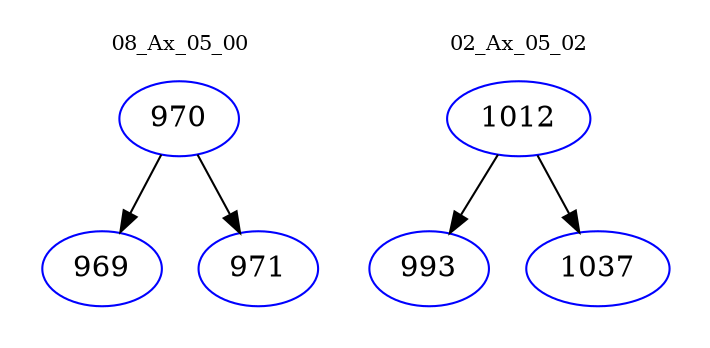 digraph{
subgraph cluster_0 {
color = white
label = "08_Ax_05_00";
fontsize=10;
T0_970 [label="970", color="blue"]
T0_970 -> T0_969 [color="black"]
T0_969 [label="969", color="blue"]
T0_970 -> T0_971 [color="black"]
T0_971 [label="971", color="blue"]
}
subgraph cluster_1 {
color = white
label = "02_Ax_05_02";
fontsize=10;
T1_1012 [label="1012", color="blue"]
T1_1012 -> T1_993 [color="black"]
T1_993 [label="993", color="blue"]
T1_1012 -> T1_1037 [color="black"]
T1_1037 [label="1037", color="blue"]
}
}
